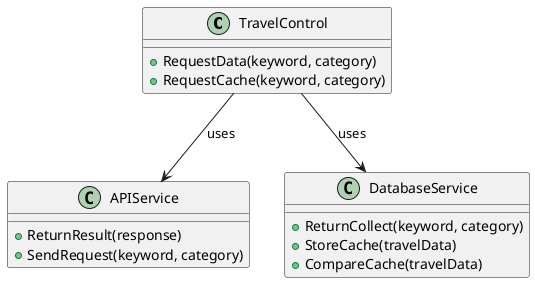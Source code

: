 @startuml

class TravelControl {
    +RequestData(keyword, category)
    +RequestCache(keyword, category)
}

class APIService {
    +ReturnResult(response)
    +SendRequest(keyword, category)
}

class DatabaseService {
    +ReturnCollect(keyword, category)
    +StoreCache(travelData)
    +CompareCache(travelData)
}

TravelControl --> APIService : uses
TravelControl --> DatabaseService : uses

@enduml